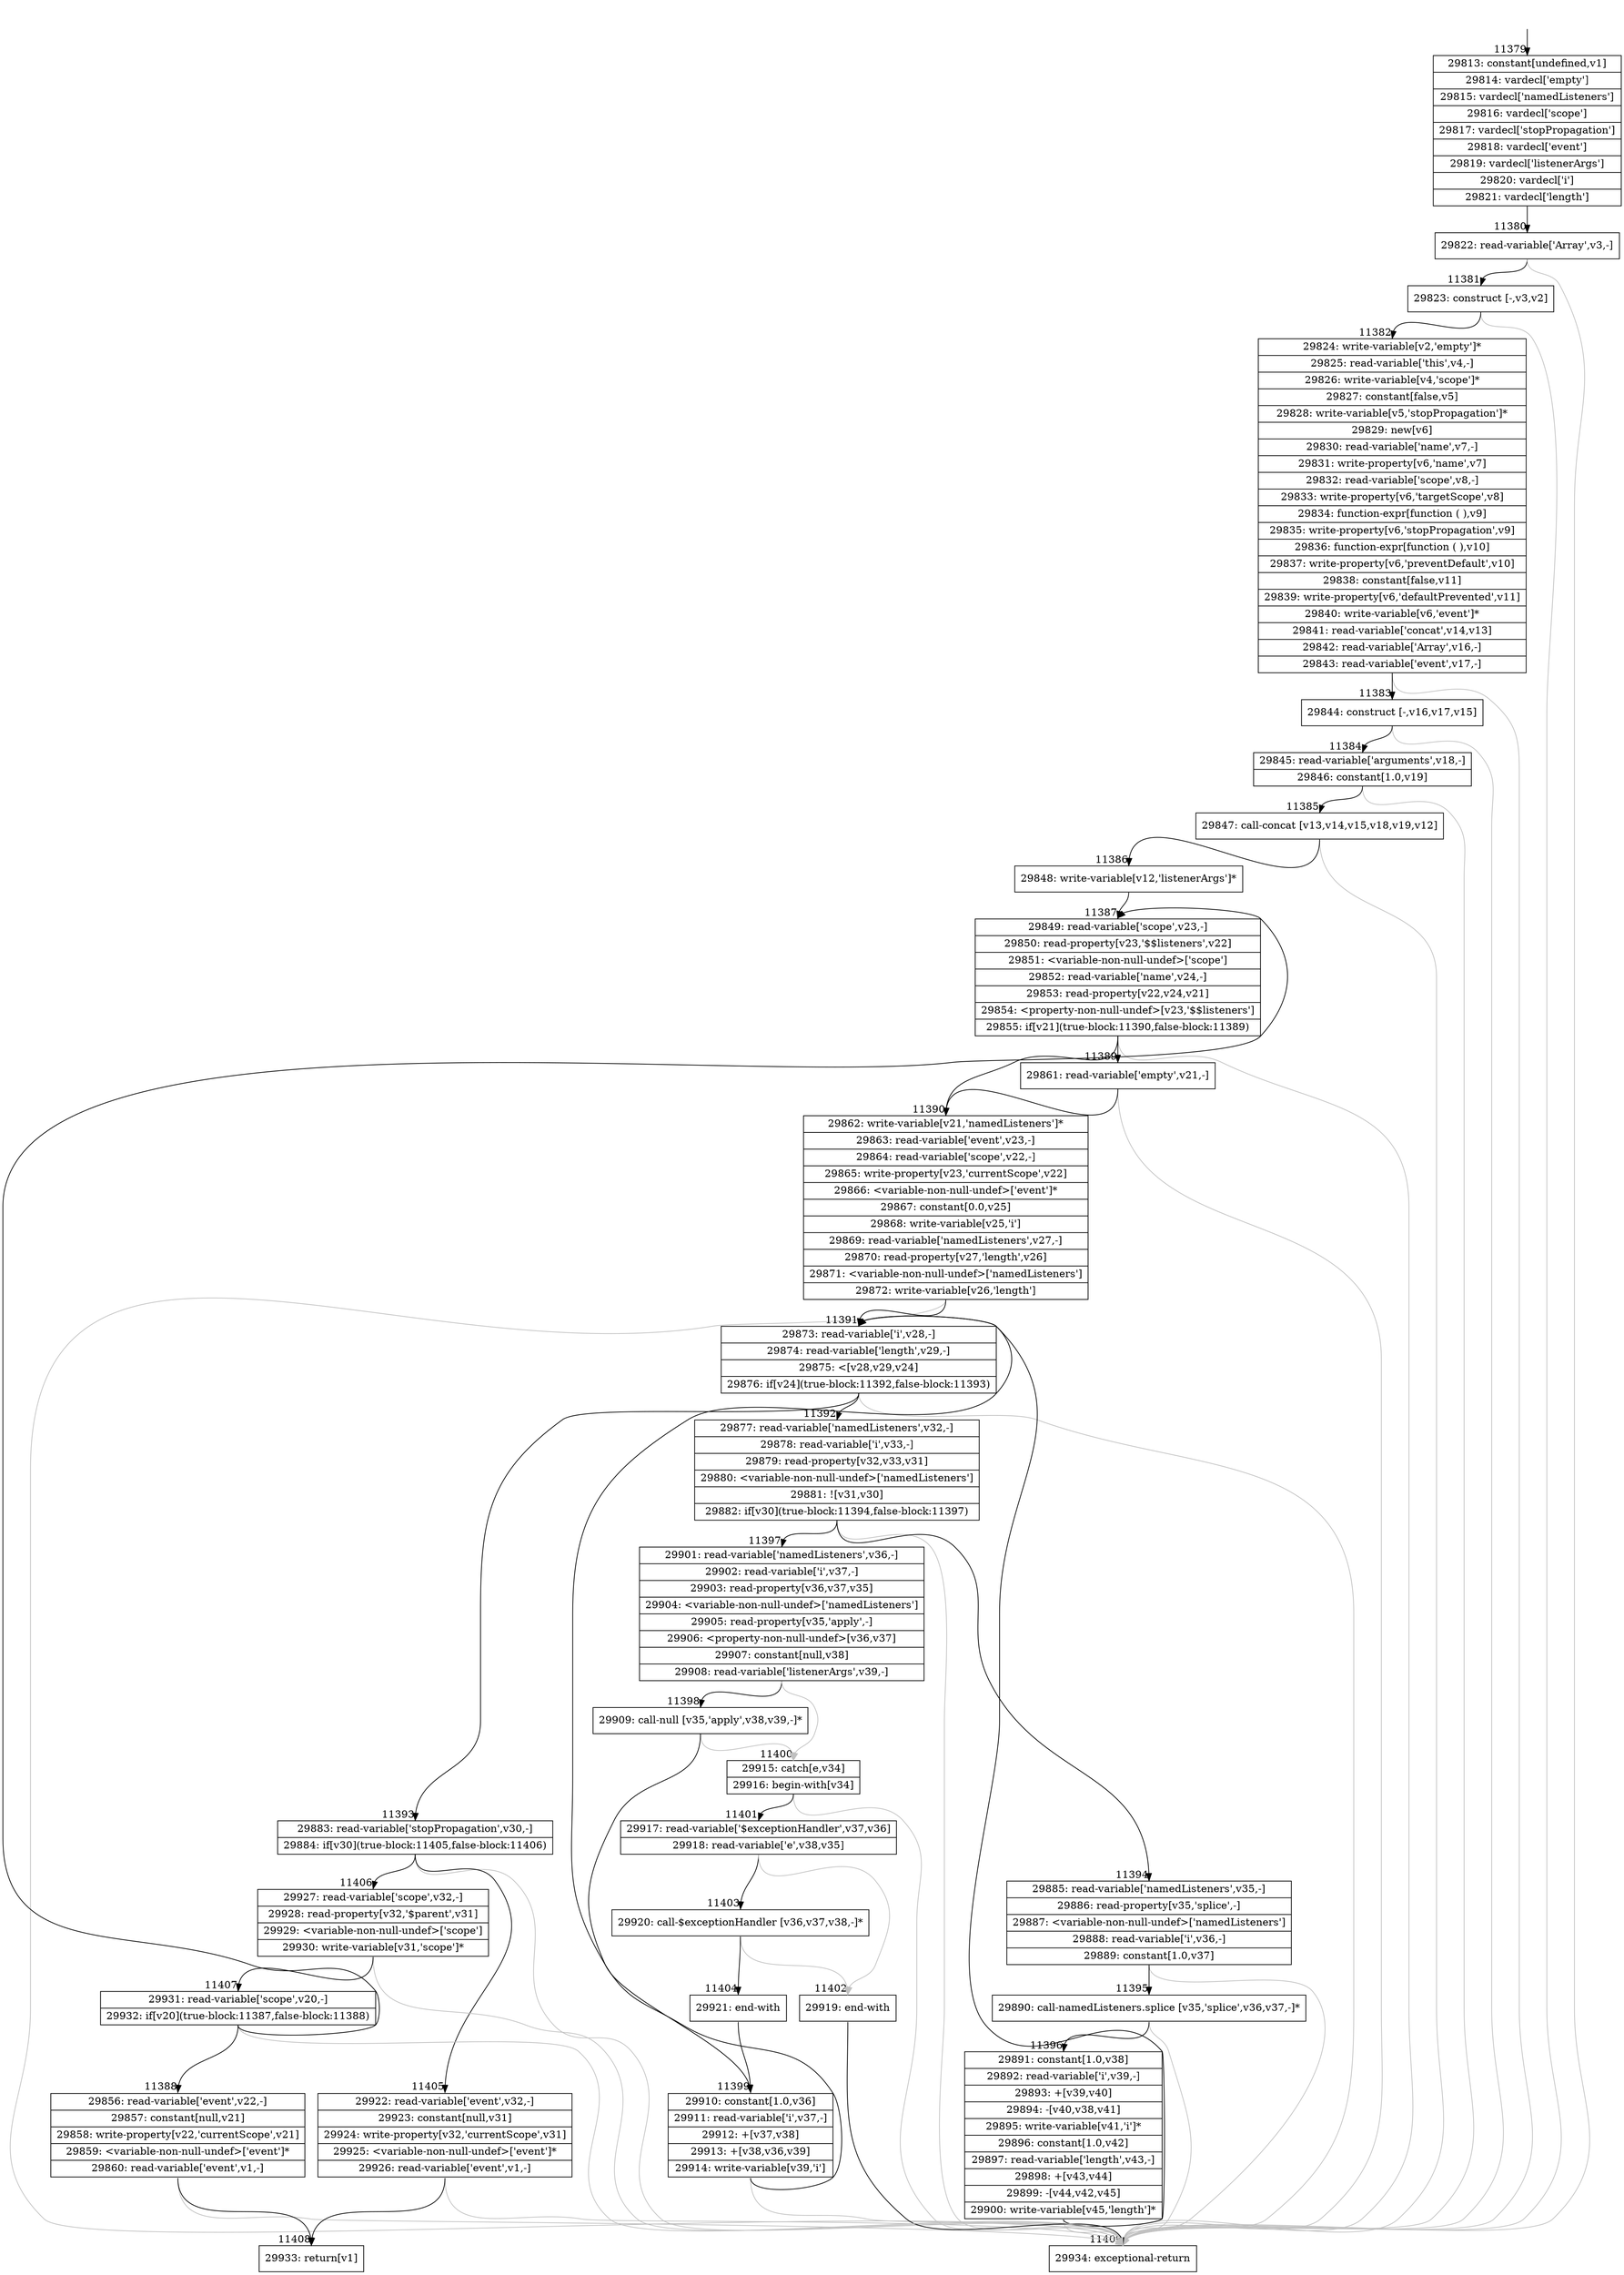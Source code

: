 digraph {
rankdir="TD"
BB_entry875[shape=none,label=""];
BB_entry875 -> BB11379 [tailport=s, headport=n, headlabel="    11379"]
BB11379 [shape=record label="{29813: constant[undefined,v1]|29814: vardecl['empty']|29815: vardecl['namedListeners']|29816: vardecl['scope']|29817: vardecl['stopPropagation']|29818: vardecl['event']|29819: vardecl['listenerArgs']|29820: vardecl['i']|29821: vardecl['length']}" ] 
BB11379 -> BB11380 [tailport=s, headport=n, headlabel="      11380"]
BB11380 [shape=record label="{29822: read-variable['Array',v3,-]}" ] 
BB11380 -> BB11381 [tailport=s, headport=n, headlabel="      11381"]
BB11380 -> BB11409 [tailport=s, headport=n, color=gray, headlabel="      11409"]
BB11381 [shape=record label="{29823: construct [-,v3,v2]}" ] 
BB11381 -> BB11382 [tailport=s, headport=n, headlabel="      11382"]
BB11381 -> BB11409 [tailport=s, headport=n, color=gray]
BB11382 [shape=record label="{29824: write-variable[v2,'empty']*|29825: read-variable['this',v4,-]|29826: write-variable[v4,'scope']*|29827: constant[false,v5]|29828: write-variable[v5,'stopPropagation']*|29829: new[v6]|29830: read-variable['name',v7,-]|29831: write-property[v6,'name',v7]|29832: read-variable['scope',v8,-]|29833: write-property[v6,'targetScope',v8]|29834: function-expr[function ( ),v9]|29835: write-property[v6,'stopPropagation',v9]|29836: function-expr[function ( ),v10]|29837: write-property[v6,'preventDefault',v10]|29838: constant[false,v11]|29839: write-property[v6,'defaultPrevented',v11]|29840: write-variable[v6,'event']*|29841: read-variable['concat',v14,v13]|29842: read-variable['Array',v16,-]|29843: read-variable['event',v17,-]}" ] 
BB11382 -> BB11383 [tailport=s, headport=n, headlabel="      11383"]
BB11382 -> BB11409 [tailport=s, headport=n, color=gray]
BB11383 [shape=record label="{29844: construct [-,v16,v17,v15]}" ] 
BB11383 -> BB11384 [tailport=s, headport=n, headlabel="      11384"]
BB11383 -> BB11409 [tailport=s, headport=n, color=gray]
BB11384 [shape=record label="{29845: read-variable['arguments',v18,-]|29846: constant[1.0,v19]}" ] 
BB11384 -> BB11385 [tailport=s, headport=n, headlabel="      11385"]
BB11384 -> BB11409 [tailport=s, headport=n, color=gray]
BB11385 [shape=record label="{29847: call-concat [v13,v14,v15,v18,v19,v12]}" ] 
BB11385 -> BB11386 [tailport=s, headport=n, headlabel="      11386"]
BB11385 -> BB11409 [tailport=s, headport=n, color=gray]
BB11386 [shape=record label="{29848: write-variable[v12,'listenerArgs']*}" ] 
BB11386 -> BB11387 [tailport=s, headport=n, headlabel="      11387"]
BB11387 [shape=record label="{29849: read-variable['scope',v23,-]|29850: read-property[v23,'$$listeners',v22]|29851: \<variable-non-null-undef\>['scope']|29852: read-variable['name',v24,-]|29853: read-property[v22,v24,v21]|29854: \<property-non-null-undef\>[v23,'$$listeners']|29855: if[v21](true-block:11390,false-block:11389)}" ] 
BB11387 -> BB11390 [tailport=s, headport=n, headlabel="      11390"]
BB11387 -> BB11389 [tailport=s, headport=n, headlabel="      11389"]
BB11387 -> BB11409 [tailport=s, headport=n, color=gray]
BB11388 [shape=record label="{29856: read-variable['event',v22,-]|29857: constant[null,v21]|29858: write-property[v22,'currentScope',v21]|29859: \<variable-non-null-undef\>['event']*|29860: read-variable['event',v1,-]}" ] 
BB11388 -> BB11408 [tailport=s, headport=n, headlabel="      11408"]
BB11388 -> BB11409 [tailport=s, headport=n, color=gray]
BB11389 [shape=record label="{29861: read-variable['empty',v21,-]}" ] 
BB11389 -> BB11390 [tailport=s, headport=n]
BB11389 -> BB11409 [tailport=s, headport=n, color=gray]
BB11390 [shape=record label="{29862: write-variable[v21,'namedListeners']*|29863: read-variable['event',v23,-]|29864: read-variable['scope',v22,-]|29865: write-property[v23,'currentScope',v22]|29866: \<variable-non-null-undef\>['event']*|29867: constant[0.0,v25]|29868: write-variable[v25,'i']|29869: read-variable['namedListeners',v27,-]|29870: read-property[v27,'length',v26]|29871: \<variable-non-null-undef\>['namedListeners']|29872: write-variable[v26,'length']}" ] 
BB11390 -> BB11391 [tailport=s, headport=n, headlabel="      11391"]
BB11390 -> BB11409 [tailport=s, headport=n, color=gray]
BB11391 [shape=record label="{29873: read-variable['i',v28,-]|29874: read-variable['length',v29,-]|29875: \<[v28,v29,v24]|29876: if[v24](true-block:11392,false-block:11393)}" ] 
BB11391 -> BB11392 [tailport=s, headport=n, headlabel="      11392"]
BB11391 -> BB11393 [tailport=s, headport=n, headlabel="      11393"]
BB11391 -> BB11409 [tailport=s, headport=n, color=gray]
BB11392 [shape=record label="{29877: read-variable['namedListeners',v32,-]|29878: read-variable['i',v33,-]|29879: read-property[v32,v33,v31]|29880: \<variable-non-null-undef\>['namedListeners']|29881: ![v31,v30]|29882: if[v30](true-block:11394,false-block:11397)}" ] 
BB11392 -> BB11394 [tailport=s, headport=n, headlabel="      11394"]
BB11392 -> BB11397 [tailport=s, headport=n, headlabel="      11397"]
BB11392 -> BB11409 [tailport=s, headport=n, color=gray]
BB11393 [shape=record label="{29883: read-variable['stopPropagation',v30,-]|29884: if[v30](true-block:11405,false-block:11406)}" ] 
BB11393 -> BB11405 [tailport=s, headport=n, headlabel="      11405"]
BB11393 -> BB11406 [tailport=s, headport=n, headlabel="      11406"]
BB11393 -> BB11409 [tailport=s, headport=n, color=gray]
BB11394 [shape=record label="{29885: read-variable['namedListeners',v35,-]|29886: read-property[v35,'splice',-]|29887: \<variable-non-null-undef\>['namedListeners']|29888: read-variable['i',v36,-]|29889: constant[1.0,v37]}" ] 
BB11394 -> BB11395 [tailport=s, headport=n, headlabel="      11395"]
BB11394 -> BB11409 [tailport=s, headport=n, color=gray]
BB11395 [shape=record label="{29890: call-namedListeners.splice [v35,'splice',v36,v37,-]*}" ] 
BB11395 -> BB11396 [tailport=s, headport=n, headlabel="      11396"]
BB11395 -> BB11409 [tailport=s, headport=n, color=gray]
BB11396 [shape=record label="{29891: constant[1.0,v38]|29892: read-variable['i',v39,-]|29893: +[v39,v40]|29894: -[v40,v38,v41]|29895: write-variable[v41,'i']*|29896: constant[1.0,v42]|29897: read-variable['length',v43,-]|29898: +[v43,v44]|29899: -[v44,v42,v45]|29900: write-variable[v45,'length']*}" ] 
BB11396 -> BB11391 [tailport=s, headport=n]
BB11396 -> BB11409 [tailport=s, headport=n, color=gray]
BB11397 [shape=record label="{29901: read-variable['namedListeners',v36,-]|29902: read-variable['i',v37,-]|29903: read-property[v36,v37,v35]|29904: \<variable-non-null-undef\>['namedListeners']|29905: read-property[v35,'apply',-]|29906: \<property-non-null-undef\>[v36,v37]|29907: constant[null,v38]|29908: read-variable['listenerArgs',v39,-]}" ] 
BB11397 -> BB11398 [tailport=s, headport=n, headlabel="      11398"]
BB11397 -> BB11400 [tailport=s, headport=n, color=gray, headlabel="      11400"]
BB11398 [shape=record label="{29909: call-null [v35,'apply',v38,v39,-]*}" ] 
BB11398 -> BB11399 [tailport=s, headport=n, headlabel="      11399"]
BB11398 -> BB11400 [tailport=s, headport=n, color=gray]
BB11399 [shape=record label="{29910: constant[1.0,v36]|29911: read-variable['i',v37,-]|29912: +[v37,v38]|29913: +[v38,v36,v39]|29914: write-variable[v39,'i']}" ] 
BB11399 -> BB11391 [tailport=s, headport=n]
BB11399 -> BB11409 [tailport=s, headport=n, color=gray]
BB11400 [shape=record label="{29915: catch[e,v34]|29916: begin-with[v34]}" ] 
BB11400 -> BB11401 [tailport=s, headport=n, headlabel="      11401"]
BB11400 -> BB11409 [tailport=s, headport=n, color=gray]
BB11401 [shape=record label="{29917: read-variable['$exceptionHandler',v37,v36]|29918: read-variable['e',v38,v35]}" ] 
BB11401 -> BB11403 [tailport=s, headport=n, headlabel="      11403"]
BB11401 -> BB11402 [tailport=s, headport=n, color=gray, headlabel="      11402"]
BB11402 [shape=record label="{29919: end-with}" ] 
BB11402 -> BB11409 [tailport=s, headport=n]
BB11403 [shape=record label="{29920: call-$exceptionHandler [v36,v37,v38,-]*}" ] 
BB11403 -> BB11404 [tailport=s, headport=n, headlabel="      11404"]
BB11403 -> BB11402 [tailport=s, headport=n, color=gray]
BB11404 [shape=record label="{29921: end-with}" ] 
BB11404 -> BB11399 [tailport=s, headport=n]
BB11405 [shape=record label="{29922: read-variable['event',v32,-]|29923: constant[null,v31]|29924: write-property[v32,'currentScope',v31]|29925: \<variable-non-null-undef\>['event']*|29926: read-variable['event',v1,-]}" ] 
BB11405 -> BB11408 [tailport=s, headport=n]
BB11405 -> BB11409 [tailport=s, headport=n, color=gray]
BB11406 [shape=record label="{29927: read-variable['scope',v32,-]|29928: read-property[v32,'$parent',v31]|29929: \<variable-non-null-undef\>['scope']|29930: write-variable[v31,'scope']*}" ] 
BB11406 -> BB11407 [tailport=s, headport=n, headlabel="      11407"]
BB11406 -> BB11409 [tailport=s, headport=n, color=gray]
BB11407 [shape=record label="{29931: read-variable['scope',v20,-]|29932: if[v20](true-block:11387,false-block:11388)}" ] 
BB11407 -> BB11387 [tailport=s, headport=n]
BB11407 -> BB11388 [tailport=s, headport=n, headlabel="      11388"]
BB11407 -> BB11409 [tailport=s, headport=n, color=gray]
BB11408 [shape=record label="{29933: return[v1]}" ] 
BB11409 [shape=record label="{29934: exceptional-return}" ] 
//#$~ 16110
}
